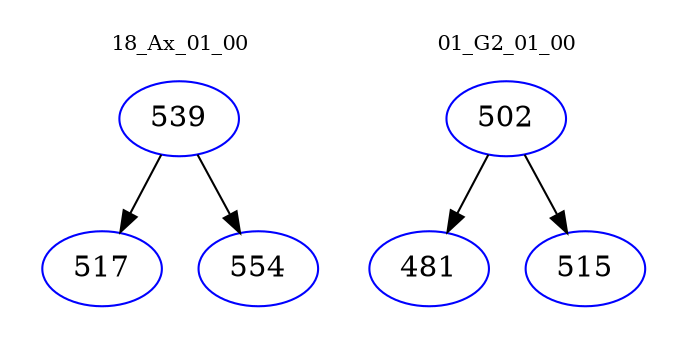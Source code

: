 digraph{
subgraph cluster_0 {
color = white
label = "18_Ax_01_00";
fontsize=10;
T0_539 [label="539", color="blue"]
T0_539 -> T0_517 [color="black"]
T0_517 [label="517", color="blue"]
T0_539 -> T0_554 [color="black"]
T0_554 [label="554", color="blue"]
}
subgraph cluster_1 {
color = white
label = "01_G2_01_00";
fontsize=10;
T1_502 [label="502", color="blue"]
T1_502 -> T1_481 [color="black"]
T1_481 [label="481", color="blue"]
T1_502 -> T1_515 [color="black"]
T1_515 [label="515", color="blue"]
}
}
